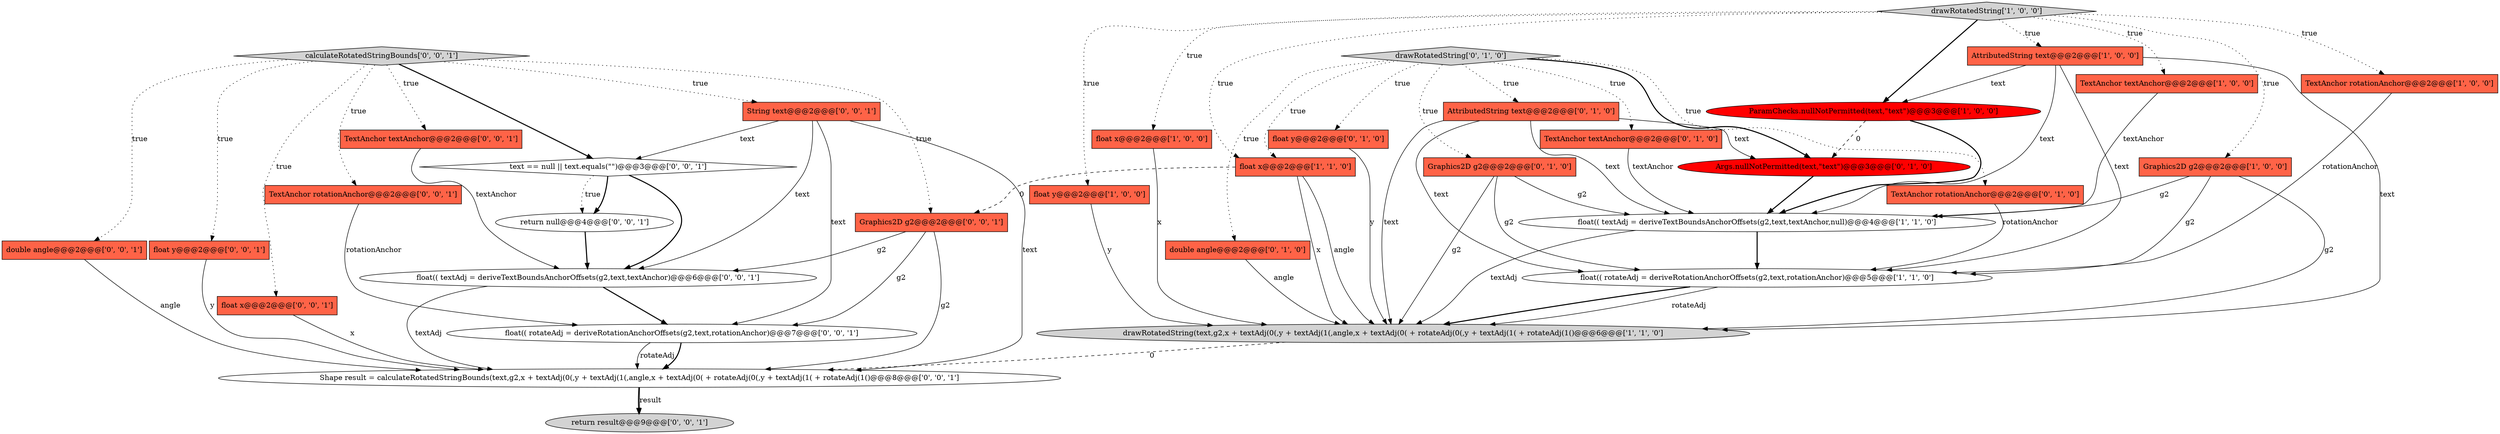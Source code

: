 digraph {
9 [style = filled, label = "float x@@@2@@@['1', '1', '0']", fillcolor = tomato, shape = box image = "AAA0AAABBB1BBB"];
4 [style = filled, label = "Graphics2D g2@@@2@@@['1', '0', '0']", fillcolor = tomato, shape = box image = "AAA0AAABBB1BBB"];
14 [style = filled, label = "float y@@@2@@@['0', '1', '0']", fillcolor = tomato, shape = box image = "AAA0AAABBB2BBB"];
7 [style = filled, label = "TextAnchor rotationAnchor@@@2@@@['1', '0', '0']", fillcolor = tomato, shape = box image = "AAA0AAABBB1BBB"];
21 [style = filled, label = "float y@@@2@@@['0', '0', '1']", fillcolor = tomato, shape = box image = "AAA0AAABBB3BBB"];
12 [style = filled, label = "TextAnchor textAnchor@@@2@@@['0', '1', '0']", fillcolor = tomato, shape = box image = "AAA0AAABBB2BBB"];
22 [style = filled, label = "TextAnchor textAnchor@@@2@@@['0', '0', '1']", fillcolor = tomato, shape = box image = "AAA0AAABBB3BBB"];
5 [style = filled, label = "float x@@@2@@@['1', '0', '0']", fillcolor = tomato, shape = box image = "AAA0AAABBB1BBB"];
10 [style = filled, label = "float(( textAdj = deriveTextBoundsAnchorOffsets(g2,text,textAnchor,null)@@@4@@@['1', '1', '0']", fillcolor = white, shape = ellipse image = "AAA0AAABBB1BBB"];
17 [style = filled, label = "Graphics2D g2@@@2@@@['0', '1', '0']", fillcolor = tomato, shape = box image = "AAA0AAABBB2BBB"];
16 [style = filled, label = "Args.nullNotPermitted(text,\"text\")@@@3@@@['0', '1', '0']", fillcolor = red, shape = ellipse image = "AAA1AAABBB2BBB"];
19 [style = filled, label = "TextAnchor rotationAnchor@@@2@@@['0', '1', '0']", fillcolor = tomato, shape = box image = "AAA0AAABBB2BBB"];
32 [style = filled, label = "Shape result = calculateRotatedStringBounds(text,g2,x + textAdj(0(,y + textAdj(1(,angle,x + textAdj(0( + rotateAdj(0(,y + textAdj(1( + rotateAdj(1()@@@8@@@['0', '0', '1']", fillcolor = white, shape = ellipse image = "AAA0AAABBB3BBB"];
23 [style = filled, label = "float x@@@2@@@['0', '0', '1']", fillcolor = tomato, shape = box image = "AAA0AAABBB3BBB"];
26 [style = filled, label = "return result@@@9@@@['0', '0', '1']", fillcolor = lightgray, shape = ellipse image = "AAA0AAABBB3BBB"];
30 [style = filled, label = "calculateRotatedStringBounds['0', '0', '1']", fillcolor = lightgray, shape = diamond image = "AAA0AAABBB3BBB"];
27 [style = filled, label = "double angle@@@2@@@['0', '0', '1']", fillcolor = tomato, shape = box image = "AAA0AAABBB3BBB"];
8 [style = filled, label = "float y@@@2@@@['1', '0', '0']", fillcolor = tomato, shape = box image = "AAA0AAABBB1BBB"];
31 [style = filled, label = "float(( rotateAdj = deriveRotationAnchorOffsets(g2,text,rotationAnchor)@@@7@@@['0', '0', '1']", fillcolor = white, shape = ellipse image = "AAA0AAABBB3BBB"];
0 [style = filled, label = "drawRotatedString(text,g2,x + textAdj(0(,y + textAdj(1(,angle,x + textAdj(0( + rotateAdj(0(,y + textAdj(1( + rotateAdj(1()@@@6@@@['1', '1', '0']", fillcolor = lightgray, shape = ellipse image = "AAA0AAABBB1BBB"];
18 [style = filled, label = "AttributedString text@@@2@@@['0', '1', '0']", fillcolor = tomato, shape = box image = "AAA0AAABBB2BBB"];
3 [style = filled, label = "AttributedString text@@@2@@@['1', '0', '0']", fillcolor = tomato, shape = box image = "AAA0AAABBB1BBB"];
11 [style = filled, label = "ParamChecks.nullNotPermitted(text,\"text\")@@@3@@@['1', '0', '0']", fillcolor = red, shape = ellipse image = "AAA1AAABBB1BBB"];
15 [style = filled, label = "double angle@@@2@@@['0', '1', '0']", fillcolor = tomato, shape = box image = "AAA0AAABBB2BBB"];
28 [style = filled, label = "float(( textAdj = deriveTextBoundsAnchorOffsets(g2,text,textAnchor)@@@6@@@['0', '0', '1']", fillcolor = white, shape = ellipse image = "AAA0AAABBB3BBB"];
33 [style = filled, label = "Graphics2D g2@@@2@@@['0', '0', '1']", fillcolor = tomato, shape = box image = "AAA0AAABBB3BBB"];
24 [style = filled, label = "String text@@@2@@@['0', '0', '1']", fillcolor = tomato, shape = box image = "AAA0AAABBB3BBB"];
6 [style = filled, label = "TextAnchor textAnchor@@@2@@@['1', '0', '0']", fillcolor = tomato, shape = box image = "AAA0AAABBB1BBB"];
13 [style = filled, label = "drawRotatedString['0', '1', '0']", fillcolor = lightgray, shape = diamond image = "AAA0AAABBB2BBB"];
25 [style = filled, label = "TextAnchor rotationAnchor@@@2@@@['0', '0', '1']", fillcolor = tomato, shape = box image = "AAA0AAABBB3BBB"];
1 [style = filled, label = "float(( rotateAdj = deriveRotationAnchorOffsets(g2,text,rotationAnchor)@@@5@@@['1', '1', '0']", fillcolor = white, shape = ellipse image = "AAA0AAABBB1BBB"];
29 [style = filled, label = "text == null || text.equals(\"\")@@@3@@@['0', '0', '1']", fillcolor = white, shape = diamond image = "AAA0AAABBB3BBB"];
20 [style = filled, label = "return null@@@4@@@['0', '0', '1']", fillcolor = white, shape = ellipse image = "AAA0AAABBB3BBB"];
2 [style = filled, label = "drawRotatedString['1', '0', '0']", fillcolor = lightgray, shape = diamond image = "AAA0AAABBB1BBB"];
2->3 [style = dotted, label="true"];
3->11 [style = solid, label="text"];
4->0 [style = solid, label="g2"];
24->32 [style = solid, label="text"];
13->18 [style = dotted, label="true"];
25->31 [style = solid, label="rotationAnchor"];
31->32 [style = solid, label="rotateAdj"];
13->17 [style = dotted, label="true"];
4->1 [style = solid, label="g2"];
17->1 [style = solid, label="g2"];
23->32 [style = solid, label="x"];
30->24 [style = dotted, label="true"];
24->31 [style = solid, label="text"];
5->0 [style = solid, label="x"];
2->8 [style = dotted, label="true"];
16->10 [style = bold, label=""];
13->12 [style = dotted, label="true"];
11->16 [style = dashed, label="0"];
30->27 [style = dotted, label="true"];
6->10 [style = solid, label="textAnchor"];
31->32 [style = bold, label=""];
9->0 [style = solid, label="x"];
28->31 [style = bold, label=""];
0->32 [style = dashed, label="0"];
20->28 [style = bold, label=""];
33->32 [style = solid, label="g2"];
13->19 [style = dotted, label="true"];
33->28 [style = solid, label="g2"];
1->0 [style = bold, label=""];
1->0 [style = solid, label="rotateAdj"];
30->21 [style = dotted, label="true"];
7->1 [style = solid, label="rotationAnchor"];
32->26 [style = bold, label=""];
18->1 [style = solid, label="text"];
19->1 [style = solid, label="rotationAnchor"];
13->16 [style = bold, label=""];
30->29 [style = bold, label=""];
29->20 [style = dotted, label="true"];
9->0 [style = solid, label="angle"];
8->0 [style = solid, label="y"];
18->10 [style = solid, label="text"];
14->0 [style = solid, label="y"];
29->28 [style = bold, label=""];
9->33 [style = dashed, label="0"];
29->20 [style = bold, label=""];
33->31 [style = solid, label="g2"];
12->10 [style = solid, label="textAnchor"];
17->10 [style = solid, label="g2"];
2->9 [style = dotted, label="true"];
30->25 [style = dotted, label="true"];
13->9 [style = dotted, label="true"];
2->6 [style = dotted, label="true"];
11->10 [style = bold, label=""];
28->32 [style = solid, label="textAdj"];
24->29 [style = solid, label="text"];
22->28 [style = solid, label="textAnchor"];
2->7 [style = dotted, label="true"];
2->4 [style = dotted, label="true"];
18->0 [style = solid, label="text"];
3->1 [style = solid, label="text"];
18->16 [style = solid, label="text"];
30->23 [style = dotted, label="true"];
27->32 [style = solid, label="angle"];
13->15 [style = dotted, label="true"];
4->10 [style = solid, label="g2"];
2->5 [style = dotted, label="true"];
10->1 [style = bold, label=""];
10->0 [style = solid, label="textAdj"];
13->14 [style = dotted, label="true"];
30->22 [style = dotted, label="true"];
32->26 [style = solid, label="result"];
3->0 [style = solid, label="text"];
2->11 [style = bold, label=""];
30->33 [style = dotted, label="true"];
21->32 [style = solid, label="y"];
24->28 [style = solid, label="text"];
17->0 [style = solid, label="g2"];
3->10 [style = solid, label="text"];
15->0 [style = solid, label="angle"];
}
